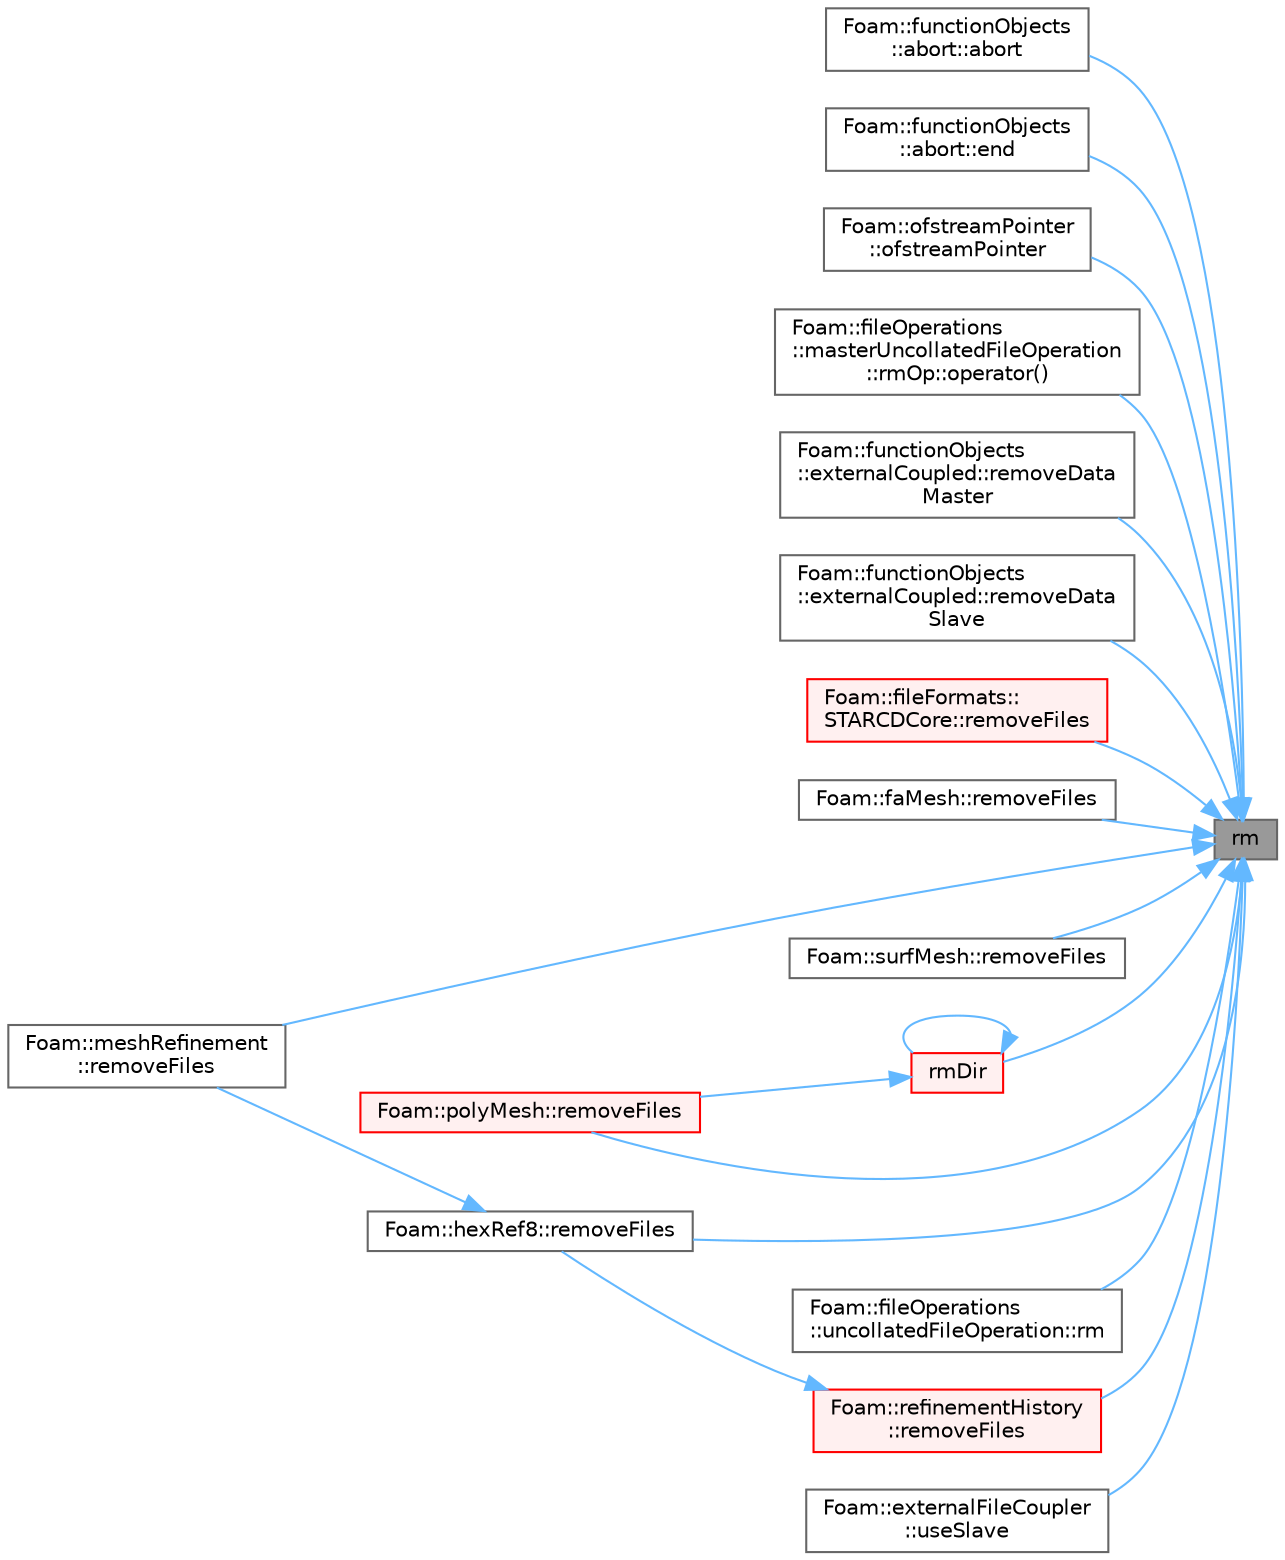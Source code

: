digraph "rm"
{
 // LATEX_PDF_SIZE
  bgcolor="transparent";
  edge [fontname=Helvetica,fontsize=10,labelfontname=Helvetica,labelfontsize=10];
  node [fontname=Helvetica,fontsize=10,shape=box,height=0.2,width=0.4];
  rankdir="RL";
  Node1 [id="Node000001",label="rm",height=0.2,width=0.4,color="gray40", fillcolor="grey60", style="filled", fontcolor="black",tooltip=" "];
  Node1 -> Node2 [id="edge1_Node000001_Node000002",dir="back",color="steelblue1",style="solid",tooltip=" "];
  Node2 [id="Node000002",label="Foam::functionObjects\l::abort::abort",height=0.2,width=0.4,color="grey40", fillcolor="white", style="filled",URL="$classFoam_1_1functionObjects_1_1abort.html#a18b60dfa7a84a62e47d5c295d2b72292",tooltip=" "];
  Node1 -> Node3 [id="edge2_Node000001_Node000003",dir="back",color="steelblue1",style="solid",tooltip=" "];
  Node3 [id="Node000003",label="Foam::functionObjects\l::abort::end",height=0.2,width=0.4,color="grey40", fillcolor="white", style="filled",URL="$classFoam_1_1functionObjects_1_1abort.html#af545ab12986d2fe462f1013c3bafb5f3",tooltip=" "];
  Node1 -> Node4 [id="edge3_Node000001_Node000004",dir="back",color="steelblue1",style="solid",tooltip=" "];
  Node4 [id="Node000004",label="Foam::ofstreamPointer\l::ofstreamPointer",height=0.2,width=0.4,color="grey40", fillcolor="white", style="filled",URL="$classFoam_1_1ofstreamPointer.html#a4fc31ce38c82b2dbff45d1ffb8b90782",tooltip=" "];
  Node1 -> Node5 [id="edge4_Node000001_Node000005",dir="back",color="steelblue1",style="solid",tooltip=" "];
  Node5 [id="Node000005",label="Foam::fileOperations\l::masterUncollatedFileOperation\l::rmOp::operator()",height=0.2,width=0.4,color="grey40", fillcolor="white", style="filled",URL="$classFoam_1_1fileOperations_1_1masterUncollatedFileOperation_1_1rmOp.html#a91ee7ad62498a410ce43769e2311c642",tooltip=" "];
  Node1 -> Node6 [id="edge5_Node000001_Node000006",dir="back",color="steelblue1",style="solid",tooltip=" "];
  Node6 [id="Node000006",label="Foam::functionObjects\l::externalCoupled::removeData\lMaster",height=0.2,width=0.4,color="grey40", fillcolor="white", style="filled",URL="$classFoam_1_1functionObjects_1_1externalCoupled.html#ac02d160ca59bd638159e4638761888d4",tooltip=" "];
  Node1 -> Node7 [id="edge6_Node000001_Node000007",dir="back",color="steelblue1",style="solid",tooltip=" "];
  Node7 [id="Node000007",label="Foam::functionObjects\l::externalCoupled::removeData\lSlave",height=0.2,width=0.4,color="grey40", fillcolor="white", style="filled",URL="$classFoam_1_1functionObjects_1_1externalCoupled.html#a3ee2cedb1d21a80b2fe0c77e034ad3cb",tooltip=" "];
  Node1 -> Node8 [id="edge7_Node000001_Node000008",dir="back",color="steelblue1",style="solid",tooltip=" "];
  Node8 [id="Node000008",label="Foam::fileFormats::\lSTARCDCore::removeFiles",height=0.2,width=0.4,color="red", fillcolor="#FFF0F0", style="filled",URL="$classFoam_1_1fileFormats_1_1STARCDCore.html#acfda7b35bb7be97471e1ab3d4f704a2a",tooltip=" "];
  Node1 -> Node10 [id="edge8_Node000001_Node000010",dir="back",color="steelblue1",style="solid",tooltip=" "];
  Node10 [id="Node000010",label="Foam::faMesh::removeFiles",height=0.2,width=0.4,color="grey40", fillcolor="white", style="filled",URL="$classFoam_1_1faMesh.html#ab5e5cb1a8fff66e20916f2cb55598650",tooltip=" "];
  Node1 -> Node11 [id="edge9_Node000001_Node000011",dir="back",color="steelblue1",style="solid",tooltip=" "];
  Node11 [id="Node000011",label="Foam::polyMesh::removeFiles",height=0.2,width=0.4,color="red", fillcolor="#FFF0F0", style="filled",URL="$classFoam_1_1polyMesh.html#ab5e5cb1a8fff66e20916f2cb55598650",tooltip=" "];
  Node1 -> Node13 [id="edge10_Node000001_Node000013",dir="back",color="steelblue1",style="solid",tooltip=" "];
  Node13 [id="Node000013",label="Foam::surfMesh::removeFiles",height=0.2,width=0.4,color="grey40", fillcolor="white", style="filled",URL="$classFoam_1_1surfMesh.html#ab5e5cb1a8fff66e20916f2cb55598650",tooltip=" "];
  Node1 -> Node14 [id="edge11_Node000001_Node000014",dir="back",color="steelblue1",style="solid",tooltip=" "];
  Node14 [id="Node000014",label="Foam::hexRef8::removeFiles",height=0.2,width=0.4,color="grey40", fillcolor="white", style="filled",URL="$classFoam_1_1hexRef8.html#a257d112b33d6d4b4edb27c98f49fc1ce",tooltip=" "];
  Node14 -> Node15 [id="edge12_Node000014_Node000015",dir="back",color="steelblue1",style="solid",tooltip=" "];
  Node15 [id="Node000015",label="Foam::meshRefinement\l::removeFiles",height=0.2,width=0.4,color="grey40", fillcolor="white", style="filled",URL="$classFoam_1_1meshRefinement.html#a257d112b33d6d4b4edb27c98f49fc1ce",tooltip=" "];
  Node1 -> Node16 [id="edge13_Node000001_Node000016",dir="back",color="steelblue1",style="solid",tooltip=" "];
  Node16 [id="Node000016",label="Foam::refinementHistory\l::removeFiles",height=0.2,width=0.4,color="red", fillcolor="#FFF0F0", style="filled",URL="$classFoam_1_1refinementHistory.html#a257d112b33d6d4b4edb27c98f49fc1ce",tooltip=" "];
  Node16 -> Node14 [id="edge14_Node000016_Node000014",dir="back",color="steelblue1",style="solid",tooltip=" "];
  Node1 -> Node15 [id="edge15_Node000001_Node000015",dir="back",color="steelblue1",style="solid",tooltip=" "];
  Node1 -> Node18 [id="edge16_Node000001_Node000018",dir="back",color="steelblue1",style="solid",tooltip=" "];
  Node18 [id="Node000018",label="Foam::fileOperations\l::uncollatedFileOperation::rm",height=0.2,width=0.4,color="grey40", fillcolor="white", style="filled",URL="$classFoam_1_1fileOperations_1_1uncollatedFileOperation.html#a90a03f9c5afd5f506aa16084df8da27a",tooltip=" "];
  Node1 -> Node19 [id="edge17_Node000001_Node000019",dir="back",color="steelblue1",style="solid",tooltip=" "];
  Node19 [id="Node000019",label="rmDir",height=0.2,width=0.4,color="red", fillcolor="#FFF0F0", style="filled",URL="$namespaceFoam.html#aa669e750fef4a1227c3cad70c7ddb3ca",tooltip=" "];
  Node19 -> Node11 [id="edge18_Node000019_Node000011",dir="back",color="steelblue1",style="solid",tooltip=" "];
  Node19 -> Node19 [id="edge19_Node000019_Node000019",dir="back",color="steelblue1",style="solid",tooltip=" "];
  Node1 -> Node23 [id="edge20_Node000001_Node000023",dir="back",color="steelblue1",style="solid",tooltip=" "];
  Node23 [id="Node000023",label="Foam::externalFileCoupler\l::useSlave",height=0.2,width=0.4,color="grey40", fillcolor="white", style="filled",URL="$classFoam_1_1externalFileCoupler.html#a09e718bb4e6722eb2d8f6c09e02eb2b3",tooltip=" "];
}
